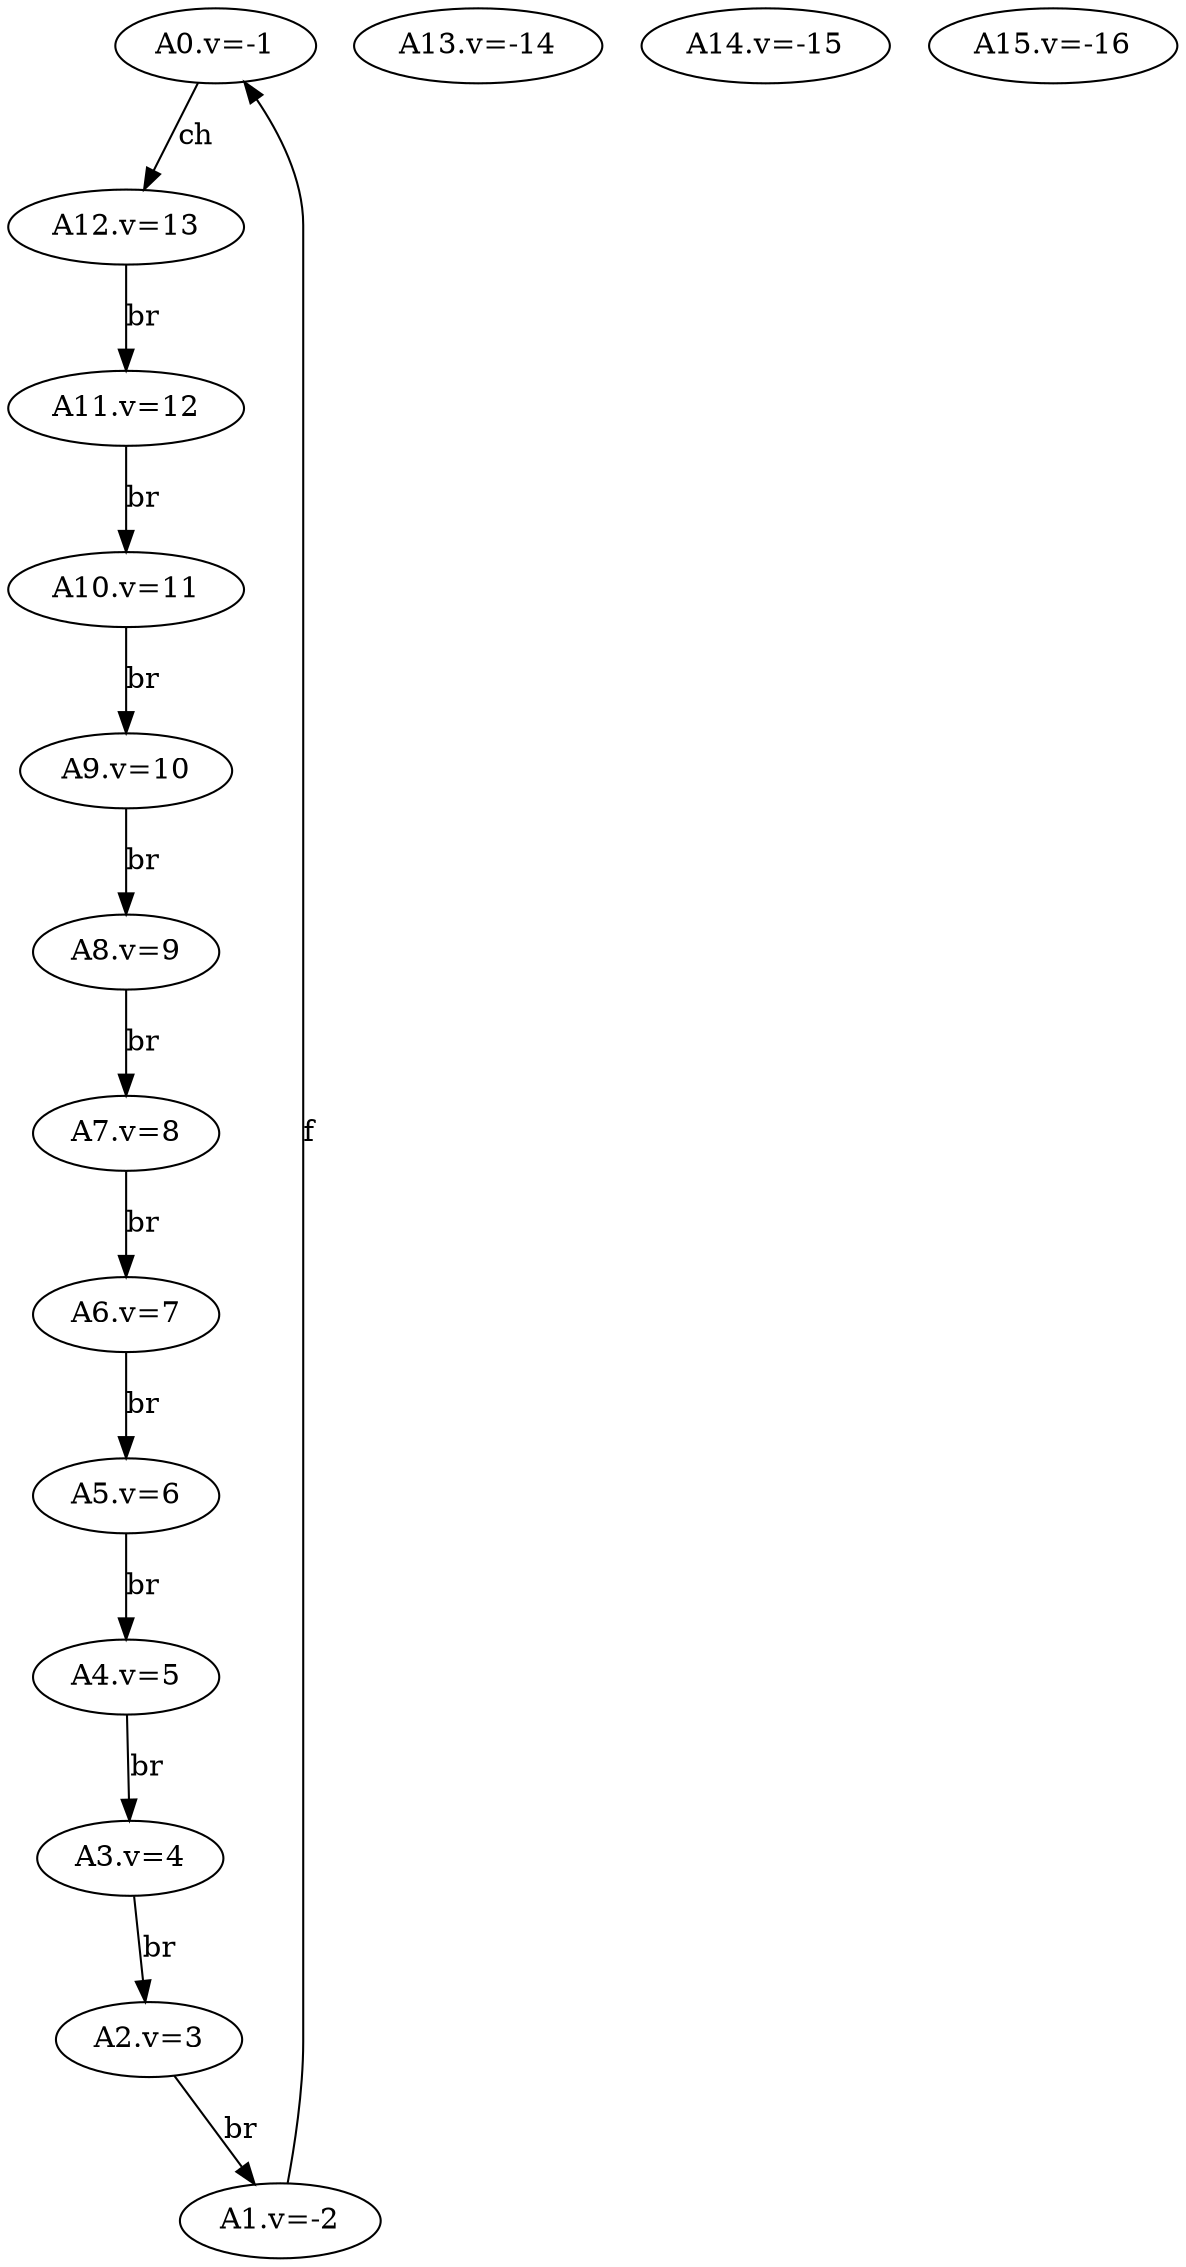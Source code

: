 digraph {
A0 [label="A0.v=-1"]
A1 [label="A1.v=-2"]
A2 [label="A2.v=3"]
A3 [label="A3.v=4"]
A4 [label="A4.v=5"]
A5 [label="A5.v=6"]
A6 [label="A6.v=7"]
A7 [label="A7.v=8"]
A8 [label="A8.v=9"]
A9 [label="A9.v=10"]
A10 [label="A10.v=11"]
A11 [label="A11.v=12"]
A12 [label="A12.v=13"]
A13 [label="A13.v=-14"]
A14 [label="A14.v=-15"]
A15 [label="A15.v=-16"]
A0 -> A12 [label="ch"]
A1 -> A0 [label="f"]
A2 -> A1 [label="br"]
A3 -> A2 [label="br"]
A4 -> A3 [label="br"]
A5 -> A4 [label="br"]
A6 -> A5 [label="br"]
A7 -> A6 [label="br"]
A8 -> A7 [label="br"]
A9 -> A8 [label="br"]
A10 -> A9 [label="br"]
A11 -> A10 [label="br"]
A12 -> A11 [label="br"]
}

